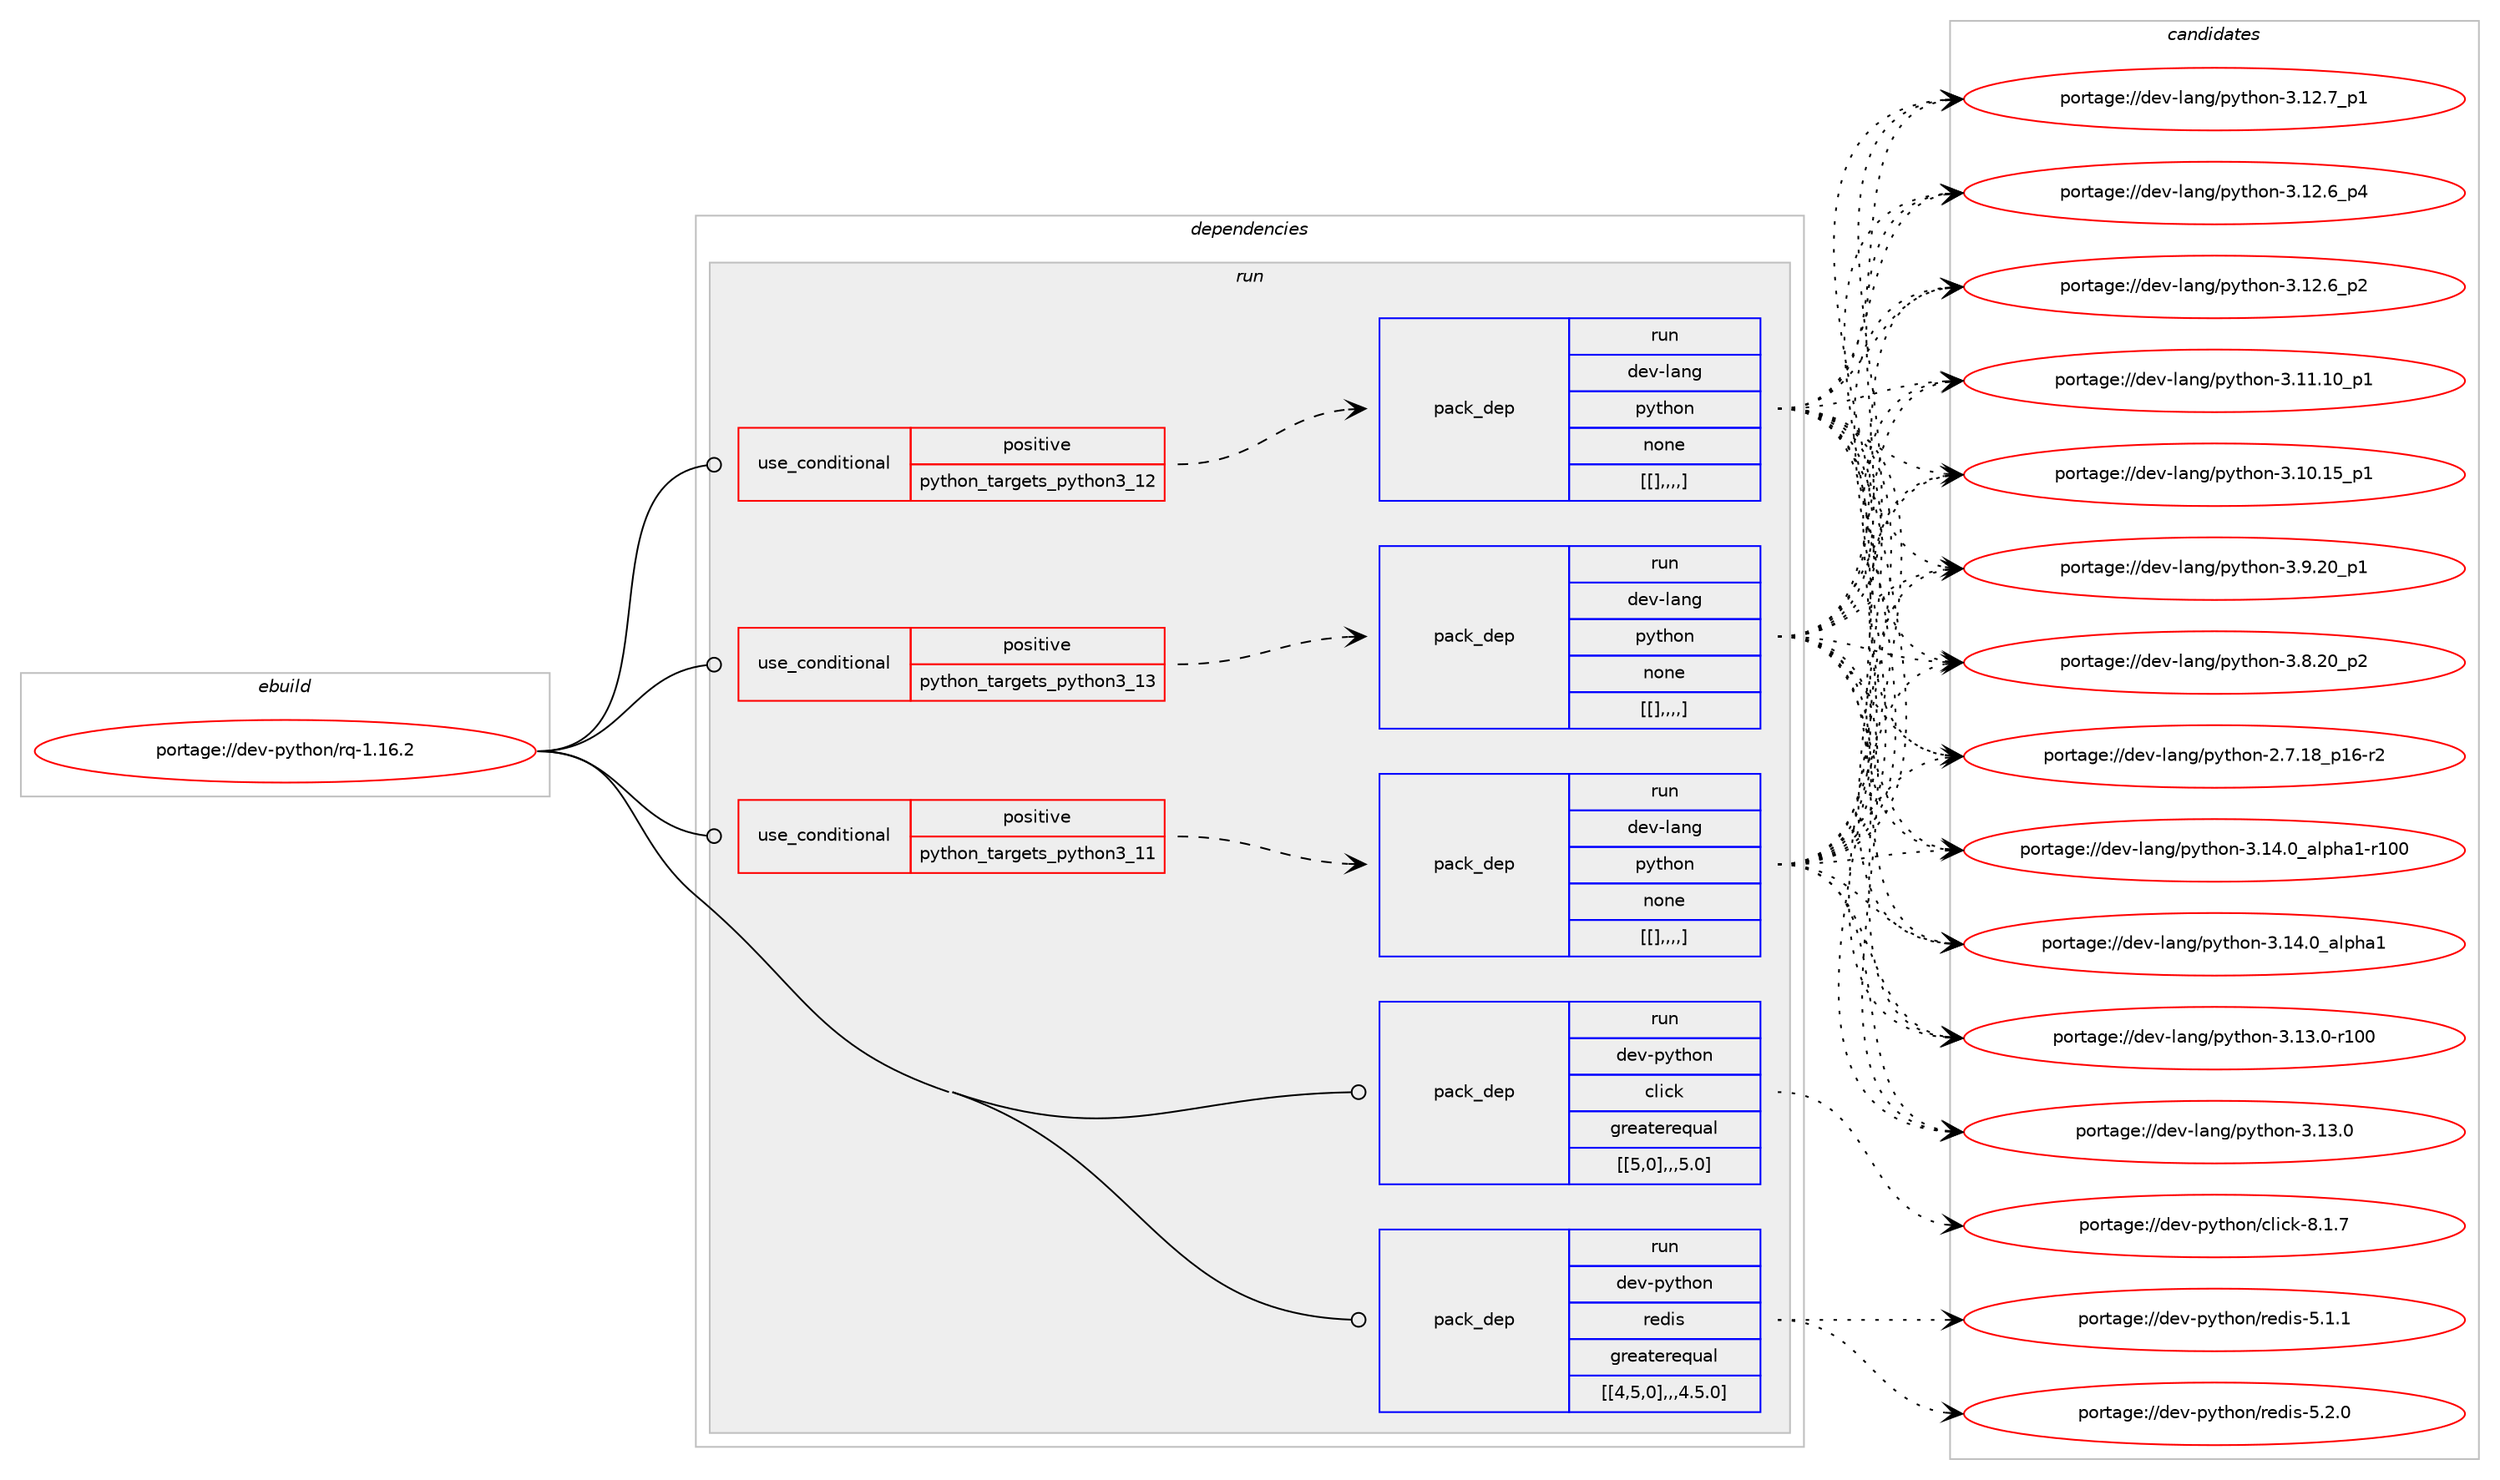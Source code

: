 digraph prolog {

# *************
# Graph options
# *************

newrank=true;
concentrate=true;
compound=true;
graph [rankdir=LR,fontname=Helvetica,fontsize=10,ranksep=1.5];#, ranksep=2.5, nodesep=0.2];
edge  [arrowhead=vee];
node  [fontname=Helvetica,fontsize=10];

# **********
# The ebuild
# **********

subgraph cluster_leftcol {
color=gray;
label=<<i>ebuild</i>>;
id [label="portage://dev-python/rq-1.16.2", color=red, width=4, href="../dev-python/rq-1.16.2.svg"];
}

# ****************
# The dependencies
# ****************

subgraph cluster_midcol {
color=gray;
label=<<i>dependencies</i>>;
subgraph cluster_compile {
fillcolor="#eeeeee";
style=filled;
label=<<i>compile</i>>;
}
subgraph cluster_compileandrun {
fillcolor="#eeeeee";
style=filled;
label=<<i>compile and run</i>>;
}
subgraph cluster_run {
fillcolor="#eeeeee";
style=filled;
label=<<i>run</i>>;
subgraph cond41964 {
dependency169275 [label=<<TABLE BORDER="0" CELLBORDER="1" CELLSPACING="0" CELLPADDING="4"><TR><TD ROWSPAN="3" CELLPADDING="10">use_conditional</TD></TR><TR><TD>positive</TD></TR><TR><TD>python_targets_python3_11</TD></TR></TABLE>>, shape=none, color=red];
subgraph pack125963 {
dependency169276 [label=<<TABLE BORDER="0" CELLBORDER="1" CELLSPACING="0" CELLPADDING="4" WIDTH="220"><TR><TD ROWSPAN="6" CELLPADDING="30">pack_dep</TD></TR><TR><TD WIDTH="110">run</TD></TR><TR><TD>dev-lang</TD></TR><TR><TD>python</TD></TR><TR><TD>none</TD></TR><TR><TD>[[],,,,]</TD></TR></TABLE>>, shape=none, color=blue];
}
dependency169275:e -> dependency169276:w [weight=20,style="dashed",arrowhead="vee"];
}
id:e -> dependency169275:w [weight=20,style="solid",arrowhead="odot"];
subgraph cond41976 {
dependency169281 [label=<<TABLE BORDER="0" CELLBORDER="1" CELLSPACING="0" CELLPADDING="4"><TR><TD ROWSPAN="3" CELLPADDING="10">use_conditional</TD></TR><TR><TD>positive</TD></TR><TR><TD>python_targets_python3_12</TD></TR></TABLE>>, shape=none, color=red];
subgraph pack125966 {
dependency169283 [label=<<TABLE BORDER="0" CELLBORDER="1" CELLSPACING="0" CELLPADDING="4" WIDTH="220"><TR><TD ROWSPAN="6" CELLPADDING="30">pack_dep</TD></TR><TR><TD WIDTH="110">run</TD></TR><TR><TD>dev-lang</TD></TR><TR><TD>python</TD></TR><TR><TD>none</TD></TR><TR><TD>[[],,,,]</TD></TR></TABLE>>, shape=none, color=blue];
}
dependency169281:e -> dependency169283:w [weight=20,style="dashed",arrowhead="vee"];
}
id:e -> dependency169281:w [weight=20,style="solid",arrowhead="odot"];
subgraph cond41982 {
dependency169298 [label=<<TABLE BORDER="0" CELLBORDER="1" CELLSPACING="0" CELLPADDING="4"><TR><TD ROWSPAN="3" CELLPADDING="10">use_conditional</TD></TR><TR><TD>positive</TD></TR><TR><TD>python_targets_python3_13</TD></TR></TABLE>>, shape=none, color=red];
subgraph pack125978 {
dependency169339 [label=<<TABLE BORDER="0" CELLBORDER="1" CELLSPACING="0" CELLPADDING="4" WIDTH="220"><TR><TD ROWSPAN="6" CELLPADDING="30">pack_dep</TD></TR><TR><TD WIDTH="110">run</TD></TR><TR><TD>dev-lang</TD></TR><TR><TD>python</TD></TR><TR><TD>none</TD></TR><TR><TD>[[],,,,]</TD></TR></TABLE>>, shape=none, color=blue];
}
dependency169298:e -> dependency169339:w [weight=20,style="dashed",arrowhead="vee"];
}
id:e -> dependency169298:w [weight=20,style="solid",arrowhead="odot"];
subgraph pack126002 {
dependency169357 [label=<<TABLE BORDER="0" CELLBORDER="1" CELLSPACING="0" CELLPADDING="4" WIDTH="220"><TR><TD ROWSPAN="6" CELLPADDING="30">pack_dep</TD></TR><TR><TD WIDTH="110">run</TD></TR><TR><TD>dev-python</TD></TR><TR><TD>click</TD></TR><TR><TD>greaterequal</TD></TR><TR><TD>[[5,0],,,5.0]</TD></TR></TABLE>>, shape=none, color=blue];
}
id:e -> dependency169357:w [weight=20,style="solid",arrowhead="odot"];
subgraph pack126022 {
dependency169369 [label=<<TABLE BORDER="0" CELLBORDER="1" CELLSPACING="0" CELLPADDING="4" WIDTH="220"><TR><TD ROWSPAN="6" CELLPADDING="30">pack_dep</TD></TR><TR><TD WIDTH="110">run</TD></TR><TR><TD>dev-python</TD></TR><TR><TD>redis</TD></TR><TR><TD>greaterequal</TD></TR><TR><TD>[[4,5,0],,,4.5.0]</TD></TR></TABLE>>, shape=none, color=blue];
}
id:e -> dependency169369:w [weight=20,style="solid",arrowhead="odot"];
}
}

# **************
# The candidates
# **************

subgraph cluster_choices {
rank=same;
color=gray;
label=<<i>candidates</i>>;

subgraph choice125639 {
color=black;
nodesep=1;
choice100101118451089711010347112121116104111110455146495246489597108112104974945114494848 [label="portage://dev-lang/python-3.14.0_alpha1-r100", color=red, width=4,href="../dev-lang/python-3.14.0_alpha1-r100.svg"];
choice1001011184510897110103471121211161041111104551464952464895971081121049749 [label="portage://dev-lang/python-3.14.0_alpha1", color=red, width=4,href="../dev-lang/python-3.14.0_alpha1.svg"];
choice1001011184510897110103471121211161041111104551464951464845114494848 [label="portage://dev-lang/python-3.13.0-r100", color=red, width=4,href="../dev-lang/python-3.13.0-r100.svg"];
choice10010111845108971101034711212111610411111045514649514648 [label="portage://dev-lang/python-3.13.0", color=red, width=4,href="../dev-lang/python-3.13.0.svg"];
choice100101118451089711010347112121116104111110455146495046559511249 [label="portage://dev-lang/python-3.12.7_p1", color=red, width=4,href="../dev-lang/python-3.12.7_p1.svg"];
choice100101118451089711010347112121116104111110455146495046549511252 [label="portage://dev-lang/python-3.12.6_p4", color=red, width=4,href="../dev-lang/python-3.12.6_p4.svg"];
choice100101118451089711010347112121116104111110455146495046549511250 [label="portage://dev-lang/python-3.12.6_p2", color=red, width=4,href="../dev-lang/python-3.12.6_p2.svg"];
choice10010111845108971101034711212111610411111045514649494649489511249 [label="portage://dev-lang/python-3.11.10_p1", color=red, width=4,href="../dev-lang/python-3.11.10_p1.svg"];
choice10010111845108971101034711212111610411111045514649484649539511249 [label="portage://dev-lang/python-3.10.15_p1", color=red, width=4,href="../dev-lang/python-3.10.15_p1.svg"];
choice100101118451089711010347112121116104111110455146574650489511249 [label="portage://dev-lang/python-3.9.20_p1", color=red, width=4,href="../dev-lang/python-3.9.20_p1.svg"];
choice100101118451089711010347112121116104111110455146564650489511250 [label="portage://dev-lang/python-3.8.20_p2", color=red, width=4,href="../dev-lang/python-3.8.20_p2.svg"];
choice100101118451089711010347112121116104111110455046554649569511249544511450 [label="portage://dev-lang/python-2.7.18_p16-r2", color=red, width=4,href="../dev-lang/python-2.7.18_p16-r2.svg"];
dependency169276:e -> choice100101118451089711010347112121116104111110455146495246489597108112104974945114494848:w [style=dotted,weight="100"];
dependency169276:e -> choice1001011184510897110103471121211161041111104551464952464895971081121049749:w [style=dotted,weight="100"];
dependency169276:e -> choice1001011184510897110103471121211161041111104551464951464845114494848:w [style=dotted,weight="100"];
dependency169276:e -> choice10010111845108971101034711212111610411111045514649514648:w [style=dotted,weight="100"];
dependency169276:e -> choice100101118451089711010347112121116104111110455146495046559511249:w [style=dotted,weight="100"];
dependency169276:e -> choice100101118451089711010347112121116104111110455146495046549511252:w [style=dotted,weight="100"];
dependency169276:e -> choice100101118451089711010347112121116104111110455146495046549511250:w [style=dotted,weight="100"];
dependency169276:e -> choice10010111845108971101034711212111610411111045514649494649489511249:w [style=dotted,weight="100"];
dependency169276:e -> choice10010111845108971101034711212111610411111045514649484649539511249:w [style=dotted,weight="100"];
dependency169276:e -> choice100101118451089711010347112121116104111110455146574650489511249:w [style=dotted,weight="100"];
dependency169276:e -> choice100101118451089711010347112121116104111110455146564650489511250:w [style=dotted,weight="100"];
dependency169276:e -> choice100101118451089711010347112121116104111110455046554649569511249544511450:w [style=dotted,weight="100"];
}
subgraph choice125655 {
color=black;
nodesep=1;
choice100101118451089711010347112121116104111110455146495246489597108112104974945114494848 [label="portage://dev-lang/python-3.14.0_alpha1-r100", color=red, width=4,href="../dev-lang/python-3.14.0_alpha1-r100.svg"];
choice1001011184510897110103471121211161041111104551464952464895971081121049749 [label="portage://dev-lang/python-3.14.0_alpha1", color=red, width=4,href="../dev-lang/python-3.14.0_alpha1.svg"];
choice1001011184510897110103471121211161041111104551464951464845114494848 [label="portage://dev-lang/python-3.13.0-r100", color=red, width=4,href="../dev-lang/python-3.13.0-r100.svg"];
choice10010111845108971101034711212111610411111045514649514648 [label="portage://dev-lang/python-3.13.0", color=red, width=4,href="../dev-lang/python-3.13.0.svg"];
choice100101118451089711010347112121116104111110455146495046559511249 [label="portage://dev-lang/python-3.12.7_p1", color=red, width=4,href="../dev-lang/python-3.12.7_p1.svg"];
choice100101118451089711010347112121116104111110455146495046549511252 [label="portage://dev-lang/python-3.12.6_p4", color=red, width=4,href="../dev-lang/python-3.12.6_p4.svg"];
choice100101118451089711010347112121116104111110455146495046549511250 [label="portage://dev-lang/python-3.12.6_p2", color=red, width=4,href="../dev-lang/python-3.12.6_p2.svg"];
choice10010111845108971101034711212111610411111045514649494649489511249 [label="portage://dev-lang/python-3.11.10_p1", color=red, width=4,href="../dev-lang/python-3.11.10_p1.svg"];
choice10010111845108971101034711212111610411111045514649484649539511249 [label="portage://dev-lang/python-3.10.15_p1", color=red, width=4,href="../dev-lang/python-3.10.15_p1.svg"];
choice100101118451089711010347112121116104111110455146574650489511249 [label="portage://dev-lang/python-3.9.20_p1", color=red, width=4,href="../dev-lang/python-3.9.20_p1.svg"];
choice100101118451089711010347112121116104111110455146564650489511250 [label="portage://dev-lang/python-3.8.20_p2", color=red, width=4,href="../dev-lang/python-3.8.20_p2.svg"];
choice100101118451089711010347112121116104111110455046554649569511249544511450 [label="portage://dev-lang/python-2.7.18_p16-r2", color=red, width=4,href="../dev-lang/python-2.7.18_p16-r2.svg"];
dependency169283:e -> choice100101118451089711010347112121116104111110455146495246489597108112104974945114494848:w [style=dotted,weight="100"];
dependency169283:e -> choice1001011184510897110103471121211161041111104551464952464895971081121049749:w [style=dotted,weight="100"];
dependency169283:e -> choice1001011184510897110103471121211161041111104551464951464845114494848:w [style=dotted,weight="100"];
dependency169283:e -> choice10010111845108971101034711212111610411111045514649514648:w [style=dotted,weight="100"];
dependency169283:e -> choice100101118451089711010347112121116104111110455146495046559511249:w [style=dotted,weight="100"];
dependency169283:e -> choice100101118451089711010347112121116104111110455146495046549511252:w [style=dotted,weight="100"];
dependency169283:e -> choice100101118451089711010347112121116104111110455146495046549511250:w [style=dotted,weight="100"];
dependency169283:e -> choice10010111845108971101034711212111610411111045514649494649489511249:w [style=dotted,weight="100"];
dependency169283:e -> choice10010111845108971101034711212111610411111045514649484649539511249:w [style=dotted,weight="100"];
dependency169283:e -> choice100101118451089711010347112121116104111110455146574650489511249:w [style=dotted,weight="100"];
dependency169283:e -> choice100101118451089711010347112121116104111110455146564650489511250:w [style=dotted,weight="100"];
dependency169283:e -> choice100101118451089711010347112121116104111110455046554649569511249544511450:w [style=dotted,weight="100"];
}
subgraph choice125695 {
color=black;
nodesep=1;
choice100101118451089711010347112121116104111110455146495246489597108112104974945114494848 [label="portage://dev-lang/python-3.14.0_alpha1-r100", color=red, width=4,href="../dev-lang/python-3.14.0_alpha1-r100.svg"];
choice1001011184510897110103471121211161041111104551464952464895971081121049749 [label="portage://dev-lang/python-3.14.0_alpha1", color=red, width=4,href="../dev-lang/python-3.14.0_alpha1.svg"];
choice1001011184510897110103471121211161041111104551464951464845114494848 [label="portage://dev-lang/python-3.13.0-r100", color=red, width=4,href="../dev-lang/python-3.13.0-r100.svg"];
choice10010111845108971101034711212111610411111045514649514648 [label="portage://dev-lang/python-3.13.0", color=red, width=4,href="../dev-lang/python-3.13.0.svg"];
choice100101118451089711010347112121116104111110455146495046559511249 [label="portage://dev-lang/python-3.12.7_p1", color=red, width=4,href="../dev-lang/python-3.12.7_p1.svg"];
choice100101118451089711010347112121116104111110455146495046549511252 [label="portage://dev-lang/python-3.12.6_p4", color=red, width=4,href="../dev-lang/python-3.12.6_p4.svg"];
choice100101118451089711010347112121116104111110455146495046549511250 [label="portage://dev-lang/python-3.12.6_p2", color=red, width=4,href="../dev-lang/python-3.12.6_p2.svg"];
choice10010111845108971101034711212111610411111045514649494649489511249 [label="portage://dev-lang/python-3.11.10_p1", color=red, width=4,href="../dev-lang/python-3.11.10_p1.svg"];
choice10010111845108971101034711212111610411111045514649484649539511249 [label="portage://dev-lang/python-3.10.15_p1", color=red, width=4,href="../dev-lang/python-3.10.15_p1.svg"];
choice100101118451089711010347112121116104111110455146574650489511249 [label="portage://dev-lang/python-3.9.20_p1", color=red, width=4,href="../dev-lang/python-3.9.20_p1.svg"];
choice100101118451089711010347112121116104111110455146564650489511250 [label="portage://dev-lang/python-3.8.20_p2", color=red, width=4,href="../dev-lang/python-3.8.20_p2.svg"];
choice100101118451089711010347112121116104111110455046554649569511249544511450 [label="portage://dev-lang/python-2.7.18_p16-r2", color=red, width=4,href="../dev-lang/python-2.7.18_p16-r2.svg"];
dependency169339:e -> choice100101118451089711010347112121116104111110455146495246489597108112104974945114494848:w [style=dotted,weight="100"];
dependency169339:e -> choice1001011184510897110103471121211161041111104551464952464895971081121049749:w [style=dotted,weight="100"];
dependency169339:e -> choice1001011184510897110103471121211161041111104551464951464845114494848:w [style=dotted,weight="100"];
dependency169339:e -> choice10010111845108971101034711212111610411111045514649514648:w [style=dotted,weight="100"];
dependency169339:e -> choice100101118451089711010347112121116104111110455146495046559511249:w [style=dotted,weight="100"];
dependency169339:e -> choice100101118451089711010347112121116104111110455146495046549511252:w [style=dotted,weight="100"];
dependency169339:e -> choice100101118451089711010347112121116104111110455146495046549511250:w [style=dotted,weight="100"];
dependency169339:e -> choice10010111845108971101034711212111610411111045514649494649489511249:w [style=dotted,weight="100"];
dependency169339:e -> choice10010111845108971101034711212111610411111045514649484649539511249:w [style=dotted,weight="100"];
dependency169339:e -> choice100101118451089711010347112121116104111110455146574650489511249:w [style=dotted,weight="100"];
dependency169339:e -> choice100101118451089711010347112121116104111110455146564650489511250:w [style=dotted,weight="100"];
dependency169339:e -> choice100101118451089711010347112121116104111110455046554649569511249544511450:w [style=dotted,weight="100"];
}
subgraph choice125700 {
color=black;
nodesep=1;
choice10010111845112121116104111110479910810599107455646494655 [label="portage://dev-python/click-8.1.7", color=red, width=4,href="../dev-python/click-8.1.7.svg"];
dependency169357:e -> choice10010111845112121116104111110479910810599107455646494655:w [style=dotted,weight="100"];
}
subgraph choice125703 {
color=black;
nodesep=1;
choice1001011184511212111610411111047114101100105115455346504648 [label="portage://dev-python/redis-5.2.0", color=red, width=4,href="../dev-python/redis-5.2.0.svg"];
choice1001011184511212111610411111047114101100105115455346494649 [label="portage://dev-python/redis-5.1.1", color=red, width=4,href="../dev-python/redis-5.1.1.svg"];
dependency169369:e -> choice1001011184511212111610411111047114101100105115455346504648:w [style=dotted,weight="100"];
dependency169369:e -> choice1001011184511212111610411111047114101100105115455346494649:w [style=dotted,weight="100"];
}
}

}
